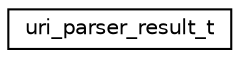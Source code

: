 digraph "Graphical Class Hierarchy"
{
 // LATEX_PDF_SIZE
  edge [fontname="Helvetica",fontsize="10",labelfontname="Helvetica",labelfontsize="10"];
  node [fontname="Helvetica",fontsize="10",shape=record];
  rankdir="LR";
  Node0 [label="uri_parser_result_t",height=0.2,width=0.4,color="black", fillcolor="white", style="filled",URL="$structuri__parser__result__t.html",tooltip="container that holds all results"];
}
